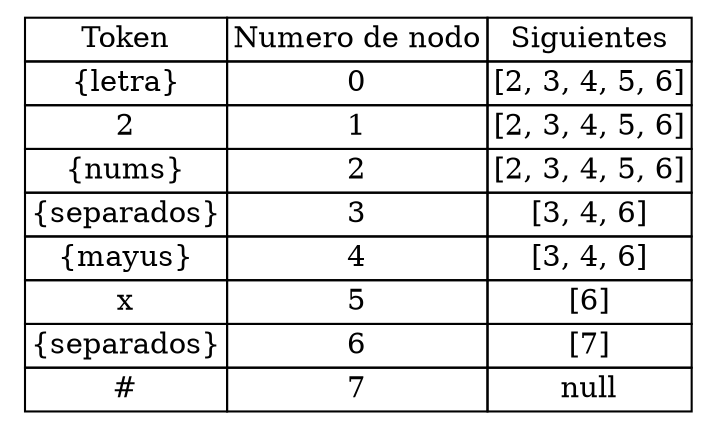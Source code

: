graph G {rankdir=LR;node [shape = plaintext];nextTable [label = <<table border="0" cellborder="1" cellspacing="0"><tr><td>Token</td><td>Numero de nodo</td><td>Siguientes</td></tr><tr><td>{letra}</td><td>0</td><td>[2, 3, 4, 5, 6]</td></tr><tr><td>2</td><td>1</td><td>[2, 3, 4, 5, 6]</td></tr><tr><td>{nums}</td><td>2</td><td>[2, 3, 4, 5, 6]</td></tr><tr><td>{separados}</td><td>3</td><td>[3, 4, 6]</td></tr><tr><td>{mayus}</td><td>4</td><td>[3, 4, 6]</td></tr><tr><td>x</td><td>5</td><td>[6]</td></tr><tr><td>{separados}</td><td>6</td><td>[7]</td></tr><tr><td>#</td><td>7</td><td>null</td></tr></table>>];}